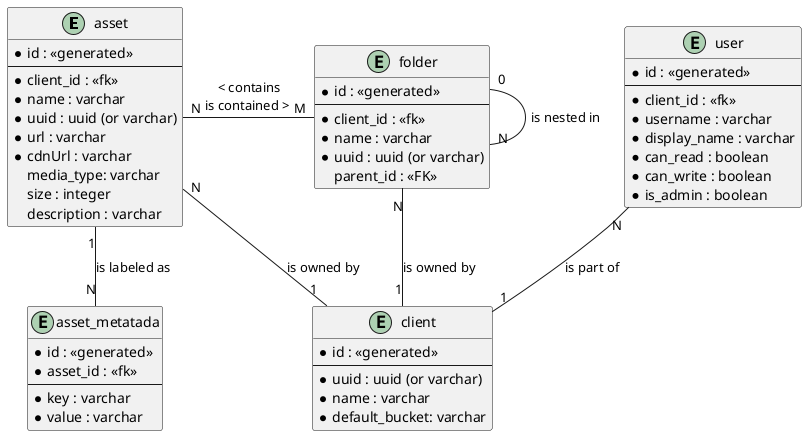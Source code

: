 @startuml

entity asset {
    * id : <<generated>>
    ---
    * client_id : <<fk>>
    * name : varchar
    * uuid : uuid (or varchar)
    * url : varchar
    * cdnUrl : varchar
    media_type: varchar
    size : integer
    description : varchar
}

entity folder {
    * id : <<generated>>
    ---
    * client_id : <<fk>>
    * name : varchar
    * uuid : uuid (or varchar)
    parent_id : <<FK>>
}

entity asset_metatada {
    * id : <<generated>>
    * asset_id : <<fk>>
    ---
    * key : varchar
    * value : varchar
}

entity client {
    * id : <<generated>>
    ---
    * uuid : uuid (or varchar)
    * name : varchar
    * default_bucket: varchar
}

entity user {
    * id : <<generated>>
    ---
    * client_id : <<fk>>
    * username : varchar
    * display_name : varchar
    * can_read : boolean
    * can_write : boolean
    * is_admin : boolean
}

folder "0"--"N" folder : is nested in 
asset "N"-right-"M" folder : " < contains \n is contained >  "
asset "1"--"N" asset_metatada : is labeled as
user "N"--"1" client : is part of
asset "N"--"1" client : is owned by
folder "N"--"1" client : is owned by

@enduml